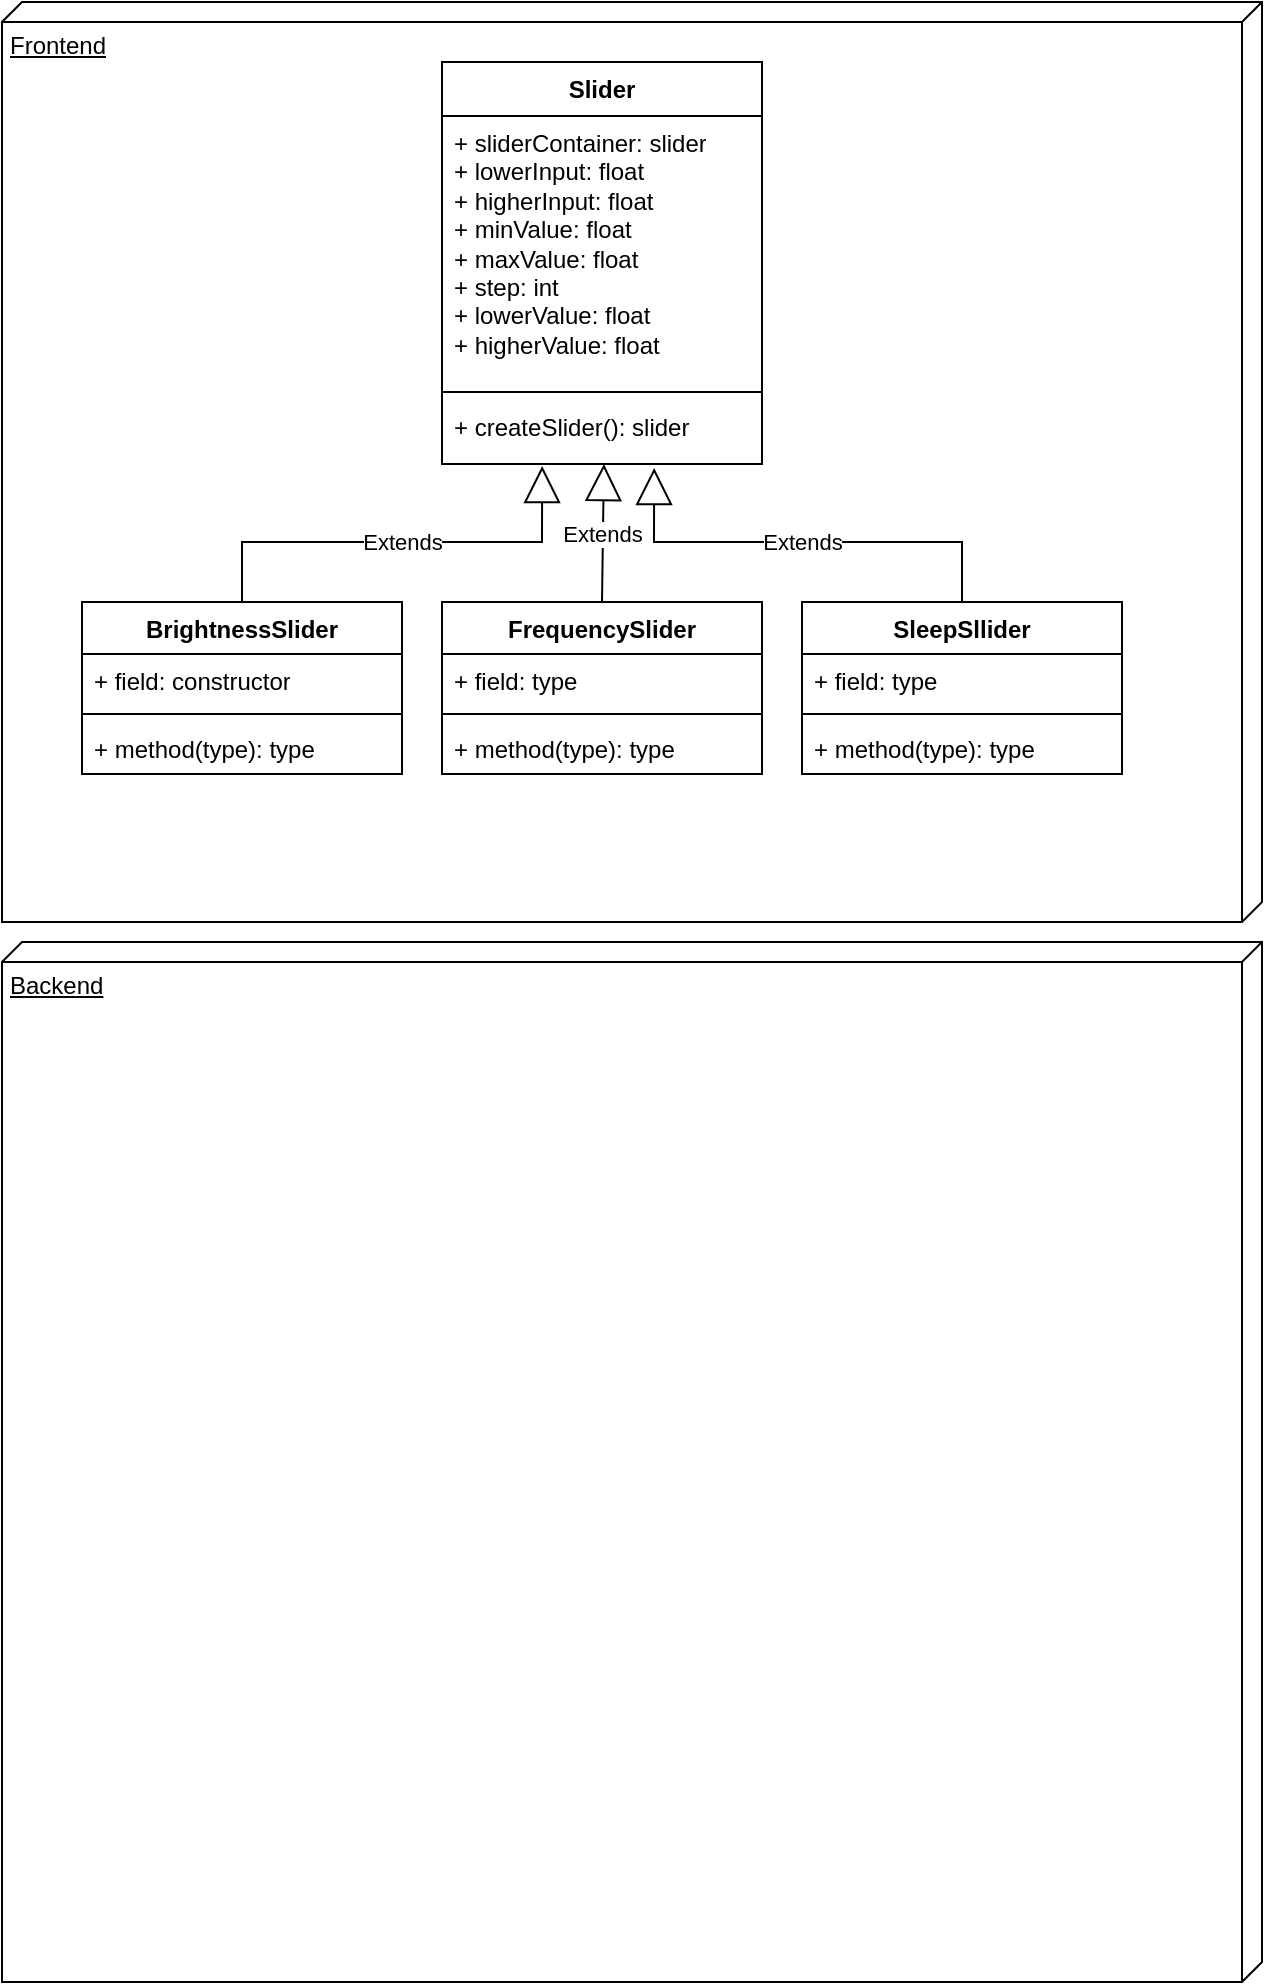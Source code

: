 <mxfile version="21.3.4" type="github">
  <diagram name="Page-1" id="8lPKrEU7bHMMSzuzVbtW">
    <mxGraphModel dx="1434" dy="764" grid="1" gridSize="10" guides="1" tooltips="1" connect="1" arrows="1" fold="1" page="1" pageScale="1" pageWidth="850" pageHeight="1100" math="0" shadow="0">
      <root>
        <mxCell id="0" />
        <mxCell id="1" parent="0" />
        <mxCell id="XjNMTQCaul1xZnKqR4yc-8" value="Frontend" style="verticalAlign=top;align=left;spacingTop=8;spacingLeft=2;spacingRight=12;shape=cube;size=10;direction=south;fontStyle=4;html=1;whiteSpace=wrap;" vertex="1" parent="1">
          <mxGeometry x="210" y="40" width="630" height="460" as="geometry" />
        </mxCell>
        <mxCell id="XjNMTQCaul1xZnKqR4yc-9" value="Backend" style="verticalAlign=top;align=left;spacingTop=8;spacingLeft=2;spacingRight=12;shape=cube;size=10;direction=south;fontStyle=4;html=1;whiteSpace=wrap;" vertex="1" parent="1">
          <mxGeometry x="210" y="510" width="630" height="520" as="geometry" />
        </mxCell>
        <mxCell id="XjNMTQCaul1xZnKqR4yc-4" value="Slider" style="swimlane;fontStyle=1;align=center;verticalAlign=top;childLayout=stackLayout;horizontal=1;startSize=27;horizontalStack=0;resizeParent=1;resizeParentMax=0;resizeLast=0;collapsible=1;marginBottom=0;whiteSpace=wrap;html=1;" vertex="1" parent="1">
          <mxGeometry x="430" y="70" width="160" height="201" as="geometry">
            <mxRectangle x="-160" y="460" width="70" height="30" as="alternateBounds" />
          </mxGeometry>
        </mxCell>
        <mxCell id="XjNMTQCaul1xZnKqR4yc-5" value="&lt;div&gt;+ sliderContainer: slider&lt;/div&gt;&lt;div&gt;+ lowerInput: float&lt;/div&gt;&lt;div&gt;+ higherInput: float&lt;/div&gt;&lt;div&gt;+ minValue: float&lt;/div&gt;&lt;div&gt;+ maxValue: float&lt;/div&gt;&lt;div&gt;+ step: int&lt;/div&gt;&lt;div&gt;+ lowerValue: float&lt;/div&gt;&lt;div&gt;+ higherValue: float&lt;br&gt;&lt;/div&gt;&lt;div&gt;&lt;br&gt;&lt;/div&gt;&lt;div&gt;&lt;br&gt; &lt;/div&gt;" style="text;strokeColor=none;fillColor=none;align=left;verticalAlign=top;spacingLeft=4;spacingRight=4;overflow=hidden;rotatable=0;points=[[0,0.5],[1,0.5]];portConstraint=eastwest;whiteSpace=wrap;html=1;" vertex="1" parent="XjNMTQCaul1xZnKqR4yc-4">
          <mxGeometry y="27" width="160" height="134" as="geometry" />
        </mxCell>
        <mxCell id="XjNMTQCaul1xZnKqR4yc-6" value="" style="line;strokeWidth=1;fillColor=none;align=left;verticalAlign=middle;spacingTop=-1;spacingLeft=3;spacingRight=3;rotatable=0;labelPosition=right;points=[];portConstraint=eastwest;strokeColor=inherit;" vertex="1" parent="XjNMTQCaul1xZnKqR4yc-4">
          <mxGeometry y="161" width="160" height="8" as="geometry" />
        </mxCell>
        <mxCell id="XjNMTQCaul1xZnKqR4yc-7" value="&lt;div&gt;+ createSlider(): slider&lt;/div&gt;" style="text;strokeColor=none;fillColor=none;align=left;verticalAlign=top;spacingLeft=4;spacingRight=4;overflow=hidden;rotatable=0;points=[[0,0.5],[1,0.5]];portConstraint=eastwest;whiteSpace=wrap;html=1;" vertex="1" parent="XjNMTQCaul1xZnKqR4yc-4">
          <mxGeometry y="169" width="160" height="32" as="geometry" />
        </mxCell>
        <mxCell id="XjNMTQCaul1xZnKqR4yc-10" value="BrightnessSlider" style="swimlane;fontStyle=1;align=center;verticalAlign=top;childLayout=stackLayout;horizontal=1;startSize=26;horizontalStack=0;resizeParent=1;resizeParentMax=0;resizeLast=0;collapsible=1;marginBottom=0;whiteSpace=wrap;html=1;" vertex="1" parent="1">
          <mxGeometry x="250" y="340" width="160" height="86" as="geometry" />
        </mxCell>
        <mxCell id="XjNMTQCaul1xZnKqR4yc-11" value="+ field: constructor" style="text;strokeColor=none;fillColor=none;align=left;verticalAlign=top;spacingLeft=4;spacingRight=4;overflow=hidden;rotatable=0;points=[[0,0.5],[1,0.5]];portConstraint=eastwest;whiteSpace=wrap;html=1;" vertex="1" parent="XjNMTQCaul1xZnKqR4yc-10">
          <mxGeometry y="26" width="160" height="26" as="geometry" />
        </mxCell>
        <mxCell id="XjNMTQCaul1xZnKqR4yc-12" value="" style="line;strokeWidth=1;fillColor=none;align=left;verticalAlign=middle;spacingTop=-1;spacingLeft=3;spacingRight=3;rotatable=0;labelPosition=right;points=[];portConstraint=eastwest;strokeColor=inherit;" vertex="1" parent="XjNMTQCaul1xZnKqR4yc-10">
          <mxGeometry y="52" width="160" height="8" as="geometry" />
        </mxCell>
        <mxCell id="XjNMTQCaul1xZnKqR4yc-13" value="+ method(type): type" style="text;strokeColor=none;fillColor=none;align=left;verticalAlign=top;spacingLeft=4;spacingRight=4;overflow=hidden;rotatable=0;points=[[0,0.5],[1,0.5]];portConstraint=eastwest;whiteSpace=wrap;html=1;" vertex="1" parent="XjNMTQCaul1xZnKqR4yc-10">
          <mxGeometry y="60" width="160" height="26" as="geometry" />
        </mxCell>
        <mxCell id="XjNMTQCaul1xZnKqR4yc-14" value="FrequencySlider" style="swimlane;fontStyle=1;align=center;verticalAlign=top;childLayout=stackLayout;horizontal=1;startSize=26;horizontalStack=0;resizeParent=1;resizeParentMax=0;resizeLast=0;collapsible=1;marginBottom=0;whiteSpace=wrap;html=1;" vertex="1" parent="1">
          <mxGeometry x="430" y="340" width="160" height="86" as="geometry" />
        </mxCell>
        <mxCell id="XjNMTQCaul1xZnKqR4yc-15" value="+ field: type" style="text;strokeColor=none;fillColor=none;align=left;verticalAlign=top;spacingLeft=4;spacingRight=4;overflow=hidden;rotatable=0;points=[[0,0.5],[1,0.5]];portConstraint=eastwest;whiteSpace=wrap;html=1;" vertex="1" parent="XjNMTQCaul1xZnKqR4yc-14">
          <mxGeometry y="26" width="160" height="26" as="geometry" />
        </mxCell>
        <mxCell id="XjNMTQCaul1xZnKqR4yc-16" value="" style="line;strokeWidth=1;fillColor=none;align=left;verticalAlign=middle;spacingTop=-1;spacingLeft=3;spacingRight=3;rotatable=0;labelPosition=right;points=[];portConstraint=eastwest;strokeColor=inherit;" vertex="1" parent="XjNMTQCaul1xZnKqR4yc-14">
          <mxGeometry y="52" width="160" height="8" as="geometry" />
        </mxCell>
        <mxCell id="XjNMTQCaul1xZnKqR4yc-17" value="+ method(type): type" style="text;strokeColor=none;fillColor=none;align=left;verticalAlign=top;spacingLeft=4;spacingRight=4;overflow=hidden;rotatable=0;points=[[0,0.5],[1,0.5]];portConstraint=eastwest;whiteSpace=wrap;html=1;" vertex="1" parent="XjNMTQCaul1xZnKqR4yc-14">
          <mxGeometry y="60" width="160" height="26" as="geometry" />
        </mxCell>
        <mxCell id="XjNMTQCaul1xZnKqR4yc-18" value="SleepSllider" style="swimlane;fontStyle=1;align=center;verticalAlign=top;childLayout=stackLayout;horizontal=1;startSize=26;horizontalStack=0;resizeParent=1;resizeParentMax=0;resizeLast=0;collapsible=1;marginBottom=0;whiteSpace=wrap;html=1;" vertex="1" parent="1">
          <mxGeometry x="610" y="340" width="160" height="86" as="geometry" />
        </mxCell>
        <mxCell id="XjNMTQCaul1xZnKqR4yc-19" value="+ field: type" style="text;strokeColor=none;fillColor=none;align=left;verticalAlign=top;spacingLeft=4;spacingRight=4;overflow=hidden;rotatable=0;points=[[0,0.5],[1,0.5]];portConstraint=eastwest;whiteSpace=wrap;html=1;" vertex="1" parent="XjNMTQCaul1xZnKqR4yc-18">
          <mxGeometry y="26" width="160" height="26" as="geometry" />
        </mxCell>
        <mxCell id="XjNMTQCaul1xZnKqR4yc-20" value="" style="line;strokeWidth=1;fillColor=none;align=left;verticalAlign=middle;spacingTop=-1;spacingLeft=3;spacingRight=3;rotatable=0;labelPosition=right;points=[];portConstraint=eastwest;strokeColor=inherit;" vertex="1" parent="XjNMTQCaul1xZnKqR4yc-18">
          <mxGeometry y="52" width="160" height="8" as="geometry" />
        </mxCell>
        <mxCell id="XjNMTQCaul1xZnKqR4yc-21" value="+ method(type): type" style="text;strokeColor=none;fillColor=none;align=left;verticalAlign=top;spacingLeft=4;spacingRight=4;overflow=hidden;rotatable=0;points=[[0,0.5],[1,0.5]];portConstraint=eastwest;whiteSpace=wrap;html=1;" vertex="1" parent="XjNMTQCaul1xZnKqR4yc-18">
          <mxGeometry y="60" width="160" height="26" as="geometry" />
        </mxCell>
        <mxCell id="XjNMTQCaul1xZnKqR4yc-26" value="Extends" style="endArrow=block;endSize=16;endFill=0;html=1;rounded=0;exitX=0.5;exitY=0;exitDx=0;exitDy=0;entryX=0.313;entryY=1.031;entryDx=0;entryDy=0;entryPerimeter=0;" edge="1" parent="1" source="XjNMTQCaul1xZnKqR4yc-10" target="XjNMTQCaul1xZnKqR4yc-7">
          <mxGeometry x="0.009" width="160" relative="1" as="geometry">
            <mxPoint x="310" y="310" as="sourcePoint" />
            <mxPoint x="470" y="310" as="targetPoint" />
            <Array as="points">
              <mxPoint x="330" y="310" />
              <mxPoint x="480" y="310" />
            </Array>
            <mxPoint as="offset" />
          </mxGeometry>
        </mxCell>
        <mxCell id="XjNMTQCaul1xZnKqR4yc-27" value="Extends" style="endArrow=block;endSize=16;endFill=0;html=1;rounded=0;exitX=0.5;exitY=0;exitDx=0;exitDy=0;entryX=0.506;entryY=1;entryDx=0;entryDy=0;entryPerimeter=0;" edge="1" parent="1" source="XjNMTQCaul1xZnKqR4yc-14" target="XjNMTQCaul1xZnKqR4yc-7">
          <mxGeometry width="160" relative="1" as="geometry">
            <mxPoint x="520" y="328" as="sourcePoint" />
            <mxPoint x="670" y="260" as="targetPoint" />
          </mxGeometry>
        </mxCell>
        <mxCell id="XjNMTQCaul1xZnKqR4yc-28" value="Extends" style="endArrow=block;endSize=16;endFill=0;html=1;rounded=0;exitX=0.5;exitY=0;exitDx=0;exitDy=0;entryX=0.663;entryY=1.063;entryDx=0;entryDy=0;entryPerimeter=0;" edge="1" parent="1" source="XjNMTQCaul1xZnKqR4yc-18" target="XjNMTQCaul1xZnKqR4yc-7">
          <mxGeometry width="160" relative="1" as="geometry">
            <mxPoint x="630" y="271" as="sourcePoint" />
            <mxPoint x="780" y="203" as="targetPoint" />
            <Array as="points">
              <mxPoint x="690" y="310" />
              <mxPoint x="620" y="310" />
              <mxPoint x="536" y="310" />
            </Array>
          </mxGeometry>
        </mxCell>
      </root>
    </mxGraphModel>
  </diagram>
</mxfile>
